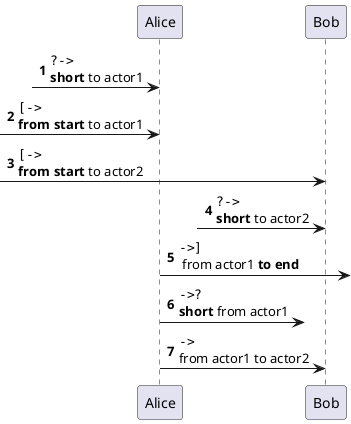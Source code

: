 @startuml
'https://plantuml.com/sequence-diagram

autonumber

?->Alice : ""?->""\n**short** to actor1
[->Alice : ""[->""\n**from start** to actor1
[->Bob : ""[->""\n**from start** to actor2
?->Bob : ""?->""\n**short** to actor2
Alice->] : ""->]""\n from actor1 **to end**
Alice->? : ""->?""\n**short** from actor1
Alice->Bob : ""->""\nfrom actor1 to actor2
@enduml